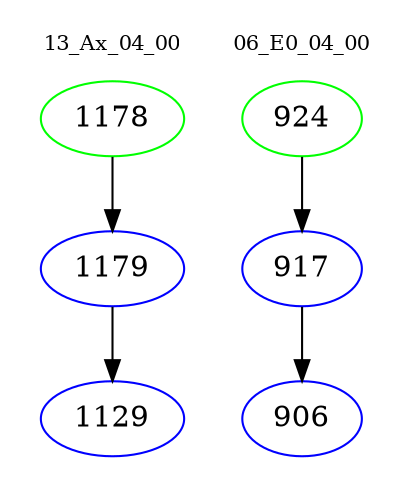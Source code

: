 digraph{
subgraph cluster_0 {
color = white
label = "13_Ax_04_00";
fontsize=10;
T0_1178 [label="1178", color="green"]
T0_1178 -> T0_1179 [color="black"]
T0_1179 [label="1179", color="blue"]
T0_1179 -> T0_1129 [color="black"]
T0_1129 [label="1129", color="blue"]
}
subgraph cluster_1 {
color = white
label = "06_E0_04_00";
fontsize=10;
T1_924 [label="924", color="green"]
T1_924 -> T1_917 [color="black"]
T1_917 [label="917", color="blue"]
T1_917 -> T1_906 [color="black"]
T1_906 [label="906", color="blue"]
}
}
